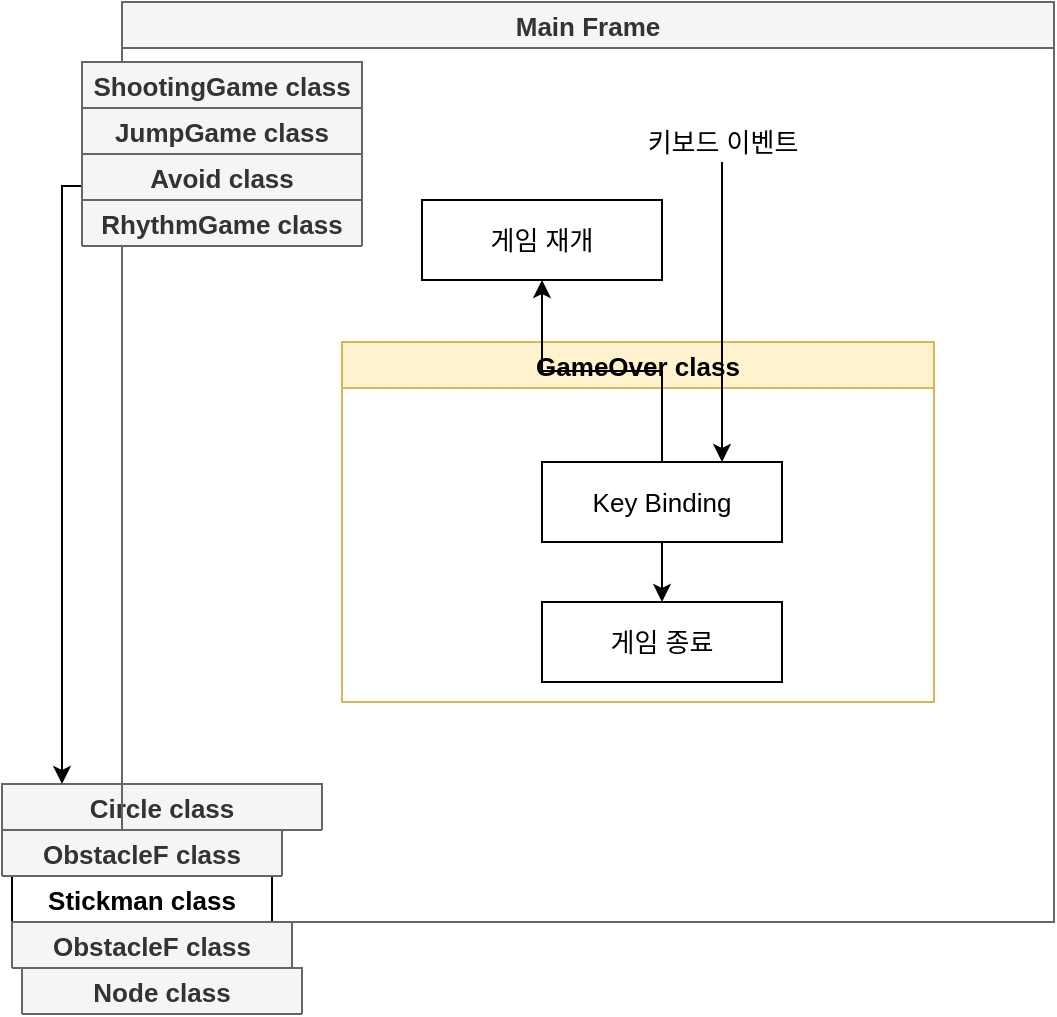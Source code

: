 <mxfile version="15.9.4" type="github"><diagram id="U1MEG_9SXj9TCl7dfUog" name="Page-1"><mxGraphModel dx="780" dy="1137" grid="1" gridSize="10" guides="1" tooltips="1" connect="1" arrows="1" fold="1" page="1" pageScale="1" pageWidth="827" pageHeight="1169" math="0" shadow="0"><root><mxCell id="0"/><mxCell id="1" parent="0"/><mxCell id="bFStE_f6aAXJfjhCbfH4-38" value="Circle class" style="swimlane;fontSize=13;fillColor=#f5f5f5;strokeColor=#666666;fontColor=#333333;" vertex="1" collapsed="1" parent="1"><mxGeometry y="661" width="160" height="23" as="geometry"><mxRectangle y="730" width="200" height="180" as="alternateBounds"/></mxGeometry></mxCell><mxCell id="bFStE_f6aAXJfjhCbfH4-39" value="Java.Util.Timer&lt;br&gt;1초뒤 삭제 요청 스케줄링" style="whiteSpace=wrap;html=1;fontSize=13;" vertex="1" parent="bFStE_f6aAXJfjhCbfH4-38"><mxGeometry x="10" y="90" width="160" height="45" as="geometry"/></mxCell><mxCell id="bFStE_f6aAXJfjhCbfH4-42" value="식별 번호 : C N&amp;nbsp;" style="whiteSpace=wrap;html=1;fontSize=13;" vertex="1" parent="bFStE_f6aAXJfjhCbfH4-38"><mxGeometry x="10" y="40" width="120" height="25" as="geometry"/></mxCell><mxCell id="bFStE_f6aAXJfjhCbfH4-41" style="edgeStyle=orthogonalEdgeStyle;rounded=0;orthogonalLoop=1;jettySize=auto;html=1;fontSize=13;" edge="1" parent="1" source="bFStE_f6aAXJfjhCbfH4-37" target="bFStE_f6aAXJfjhCbfH4-38"><mxGeometry relative="1" as="geometry"><mxPoint x="140" y="660" as="targetPoint"/><Array as="points"><mxPoint x="30" y="362"/></Array></mxGeometry></mxCell><mxCell id="bFStE_f6aAXJfjhCbfH4-43" value="Main Frame" style="swimlane;fontSize=13;fillColor=#f5f5f5;fontColor=#333333;strokeColor=#666666;" vertex="1" parent="1"><mxGeometry x="60" y="270" width="466" height="460" as="geometry"><mxRectangle x="180" y="460" width="160" height="23" as="alternateBounds"/></mxGeometry></mxCell><mxCell id="bFStE_f6aAXJfjhCbfH4-35" value="ShootingGame class" style="swimlane;fontSize=13;fillColor=#f5f5f5;fontColor=#333333;strokeColor=#666666;" vertex="1" collapsed="1" parent="bFStE_f6aAXJfjhCbfH4-43"><mxGeometry x="-20" y="30" width="140" height="23" as="geometry"><mxRectangle x="10" y="80" width="260" height="210" as="alternateBounds"/></mxGeometry></mxCell><mxCell id="bFStE_f6aAXJfjhCbfH4-36" value="Timer 1&amp;nbsp;&lt;br&gt;&amp;nbsp;시간체크&lt;br&gt;삭제 리스트 체크&lt;br&gt;라이프 체크&lt;br&gt;repaint()&amp;nbsp;" style="whiteSpace=wrap;html=1;fontSize=13;" vertex="1" parent="bFStE_f6aAXJfjhCbfH4-35"><mxGeometry x="10" y="30" width="120" height="80" as="geometry"/></mxCell><mxCell id="bFStE_f6aAXJfjhCbfH4-37" value="Timer 2&lt;br&gt;객체 생성 1 / sec" style="whiteSpace=wrap;html=1;fontSize=13;" vertex="1" parent="bFStE_f6aAXJfjhCbfH4-35"><mxGeometry x="10" y="120" width="120" height="50" as="geometry"/></mxCell><mxCell id="bFStE_f6aAXJfjhCbfH4-51" value="마우스 클릭 이벤트&amp;nbsp;&lt;br&gt;처리" style="whiteSpace=wrap;html=1;fontSize=13;" vertex="1" parent="bFStE_f6aAXJfjhCbfH4-35"><mxGeometry x="150" y="70" width="110" height="60" as="geometry"/></mxCell><mxCell id="bFStE_f6aAXJfjhCbfH4-52" value="삭제 리스트" style="whiteSpace=wrap;html=1;fontSize=13;" vertex="1" parent="bFStE_f6aAXJfjhCbfH4-35"><mxGeometry x="150" y="145" width="90" height="40" as="geometry"/></mxCell><mxCell id="bFStE_f6aAXJfjhCbfH4-53" value="원 리스트" style="whiteSpace=wrap;html=1;fontSize=13;" vertex="1" parent="bFStE_f6aAXJfjhCbfH4-35"><mxGeometry x="15" y="180" width="110" height="30" as="geometry"/></mxCell><mxCell id="bFStE_f6aAXJfjhCbfH4-63" value="JumpGame class" style="swimlane;fontSize=13;fillColor=#f5f5f5;fontColor=#333333;strokeColor=#666666;" vertex="1" collapsed="1" parent="bFStE_f6aAXJfjhCbfH4-43"><mxGeometry x="-20" y="53" width="140" height="23" as="geometry"><mxRectangle x="10" y="63" width="346" height="300" as="alternateBounds"/></mxGeometry></mxCell><mxCell id="bFStE_f6aAXJfjhCbfH4-64" value="Timer 1&amp;nbsp;&lt;br&gt;&amp;nbsp;시간체크&lt;br&gt;삭제 리스트 체크&lt;br&gt;라이프 체크&lt;br&gt;repaint()&amp;nbsp;" style="whiteSpace=wrap;html=1;fontSize=13;" vertex="1" parent="bFStE_f6aAXJfjhCbfH4-63"><mxGeometry x="10" y="30" width="120" height="80" as="geometry"/></mxCell><mxCell id="bFStE_f6aAXJfjhCbfH4-65" value="Timer 2&lt;br&gt;객체 생성 2 / sec" style="whiteSpace=wrap;html=1;fontSize=13;" vertex="1" parent="bFStE_f6aAXJfjhCbfH4-63"><mxGeometry x="154" y="130" width="120" height="80" as="geometry"/></mxCell><mxCell id="bFStE_f6aAXJfjhCbfH4-66" value="키보드 이벤트 처리" style="whiteSpace=wrap;html=1;fontSize=13;" vertex="1" parent="bFStE_f6aAXJfjhCbfH4-63"><mxGeometry x="144" y="50" width="120" height="40" as="geometry"/></mxCell><mxCell id="bFStE_f6aAXJfjhCbfH4-67" value="삭제 리스트" style="whiteSpace=wrap;html=1;fontSize=13;" vertex="1" parent="bFStE_f6aAXJfjhCbfH4-63"><mxGeometry x="169" y="250" width="90" height="40" as="geometry"/></mxCell><mxCell id="bFStE_f6aAXJfjhCbfH4-68" value="오브젝트 hashtable" style="whiteSpace=wrap;html=1;fontSize=13;" vertex="1" parent="bFStE_f6aAXJfjhCbfH4-63"><mxGeometry x="159" y="185" width="110" height="30" as="geometry"/></mxCell><mxCell id="bFStE_f6aAXJfjhCbfH4-87" value="스틱맨&amp;nbsp;" style="text;html=1;align=center;verticalAlign=middle;resizable=0;points=[];autosize=1;strokeColor=none;fillColor=none;fontSize=13;" vertex="1" parent="bFStE_f6aAXJfjhCbfH4-63"><mxGeometry x="246" y="100" width="60" height="20" as="geometry"/></mxCell><mxCell id="bFStE_f6aAXJfjhCbfH4-88" value="Avoid class" style="swimlane;fontSize=13;fillColor=#f5f5f5;fontColor=#333333;strokeColor=#666666;" vertex="1" collapsed="1" parent="bFStE_f6aAXJfjhCbfH4-43"><mxGeometry x="-20" y="76" width="140" height="23" as="geometry"><mxRectangle x="60" y="100" width="346" height="300" as="alternateBounds"/></mxGeometry></mxCell><mxCell id="bFStE_f6aAXJfjhCbfH4-108" style="edgeStyle=orthogonalEdgeStyle;rounded=0;orthogonalLoop=1;jettySize=auto;html=1;entryX=0;entryY=0.75;entryDx=0;entryDy=0;fontSize=13;" edge="1" parent="bFStE_f6aAXJfjhCbfH4-88" source="bFStE_f6aAXJfjhCbfH4-89" target="bFStE_f6aAXJfjhCbfH4-92"><mxGeometry relative="1" as="geometry"><Array as="points"><mxPoint x="70" y="280"/></Array></mxGeometry></mxCell><mxCell id="bFStE_f6aAXJfjhCbfH4-89" value="Timer 1&amp;nbsp;&lt;br&gt;&amp;nbsp;시간체크&lt;br&gt;삭제 리스트 체크&lt;br&gt;라이프 체크&lt;br&gt;repaint()&amp;nbsp;" style="whiteSpace=wrap;html=1;fontSize=13;" vertex="1" parent="bFStE_f6aAXJfjhCbfH4-88"><mxGeometry x="10" y="30" width="120" height="80" as="geometry"/></mxCell><mxCell id="bFStE_f6aAXJfjhCbfH4-90" value="Timer 2&lt;br&gt;객체 생성 3 / sec" style="whiteSpace=wrap;html=1;fontSize=13;" vertex="1" parent="bFStE_f6aAXJfjhCbfH4-88"><mxGeometry x="154" y="130" width="120" height="80" as="geometry"/></mxCell><mxCell id="bFStE_f6aAXJfjhCbfH4-91" value="Key Binding" style="whiteSpace=wrap;html=1;fontSize=13;" vertex="1" parent="bFStE_f6aAXJfjhCbfH4-88"><mxGeometry x="186" y="50" width="120" height="40" as="geometry"/></mxCell><mxCell id="bFStE_f6aAXJfjhCbfH4-92" value="삭제 리스트" style="whiteSpace=wrap;html=1;fontSize=13;" vertex="1" parent="bFStE_f6aAXJfjhCbfH4-88"><mxGeometry x="169" y="250" width="90" height="40" as="geometry"/></mxCell><mxCell id="bFStE_f6aAXJfjhCbfH4-93" value="오브젝트 hashtable" style="whiteSpace=wrap;html=1;fontSize=13;" vertex="1" parent="bFStE_f6aAXJfjhCbfH4-88"><mxGeometry x="159" y="185" width="110" height="30" as="geometry"/></mxCell><mxCell id="bFStE_f6aAXJfjhCbfH4-94" value="스틱맨&amp;nbsp;" style="text;html=1;align=center;verticalAlign=middle;resizable=0;points=[];autosize=1;strokeColor=none;fillColor=none;fontSize=13;" vertex="1" parent="bFStE_f6aAXJfjhCbfH4-88"><mxGeometry x="284" y="30" width="60" height="20" as="geometry"/></mxCell><mxCell id="bFStE_f6aAXJfjhCbfH4-110" value="RhythmGame class" style="swimlane;fontSize=13;fillColor=#f5f5f5;fontColor=#333333;strokeColor=#666666;startSize=23;" vertex="1" collapsed="1" parent="bFStE_f6aAXJfjhCbfH4-43"><mxGeometry x="-20" y="99" width="140" height="23" as="geometry"><mxRectangle x="90" y="110" width="346" height="300" as="alternateBounds"/></mxGeometry></mxCell><mxCell id="bFStE_f6aAXJfjhCbfH4-111" style="edgeStyle=orthogonalEdgeStyle;rounded=0;orthogonalLoop=1;jettySize=auto;html=1;entryX=0;entryY=0.75;entryDx=0;entryDy=0;fontSize=13;" edge="1" parent="bFStE_f6aAXJfjhCbfH4-110" source="bFStE_f6aAXJfjhCbfH4-112" target="bFStE_f6aAXJfjhCbfH4-115"><mxGeometry relative="1" as="geometry"><Array as="points"><mxPoint x="70" y="280"/></Array></mxGeometry></mxCell><mxCell id="bFStE_f6aAXJfjhCbfH4-112" value="Timer [0]&lt;br&gt;&amp;nbsp;시간체크&lt;br&gt;삭제 리스트 체크&lt;br&gt;라이프 체크&lt;br&gt;repaint()&amp;nbsp;" style="whiteSpace=wrap;html=1;fontSize=13;" vertex="1" parent="bFStE_f6aAXJfjhCbfH4-110"><mxGeometry x="10" y="30" width="120" height="80" as="geometry"/></mxCell><mxCell id="bFStE_f6aAXJfjhCbfH4-113" value="Timer [1]&lt;br&gt;객체 생성 3 / sec" style="whiteSpace=wrap;html=1;fontSize=13;" vertex="1" parent="bFStE_f6aAXJfjhCbfH4-110"><mxGeometry x="199" y="105" width="120" height="90" as="geometry"/></mxCell><mxCell id="bFStE_f6aAXJfjhCbfH4-114" value="Key Binding" style="whiteSpace=wrap;html=1;fontSize=13;" vertex="1" parent="bFStE_f6aAXJfjhCbfH4-110"><mxGeometry x="186" y="50" width="120" height="40" as="geometry"/></mxCell><mxCell id="bFStE_f6aAXJfjhCbfH4-115" value="삭제 리스트" style="whiteSpace=wrap;html=1;fontSize=13;" vertex="1" parent="bFStE_f6aAXJfjhCbfH4-110"><mxGeometry x="120" y="250" width="90" height="40" as="geometry"/></mxCell><mxCell id="bFStE_f6aAXJfjhCbfH4-118" value="ArrayList " style="swimlane;fontStyle=0;childLayout=stackLayout;horizontal=1;startSize=30;horizontalStack=0;resizeParent=1;resizeParentMax=0;resizeLast=0;collapsible=1;marginBottom=0;labelBackgroundColor=#ffffff;fontSize=13;fillColor=#f5f5f5;fontColor=#333333;strokeColor=#666666;" vertex="1" parent="bFStE_f6aAXJfjhCbfH4-110"><mxGeometry x="225" y="175" width="94" height="100" as="geometry"/></mxCell><mxCell id="bFStE_f6aAXJfjhCbfH4-119" value="List_L&#10;List_R&#10;" style="text;strokeColor=none;fillColor=none;align=left;verticalAlign=middle;spacingLeft=4;spacingRight=4;overflow=hidden;points=[[0,0.5],[1,0.5]];portConstraint=eastwest;rotatable=0;labelBackgroundColor=#ffffff;fontSize=13;" vertex="1" parent="bFStE_f6aAXJfjhCbfH4-118"><mxGeometry y="30" width="94" height="40" as="geometry"/></mxCell><mxCell id="bFStE_f6aAXJfjhCbfH4-120" value="List_T&#10;List_D" style="text;strokeColor=none;fillColor=none;align=left;verticalAlign=middle;spacingLeft=4;spacingRight=4;overflow=hidden;points=[[0,0.5],[1,0.5]];portConstraint=eastwest;rotatable=0;labelBackgroundColor=#ffffff;fontSize=13;" vertex="1" parent="bFStE_f6aAXJfjhCbfH4-118"><mxGeometry y="70" width="94" height="30" as="geometry"/></mxCell><mxCell id="bFStE_f6aAXJfjhCbfH4-134" value="index++" style="whiteSpace=wrap;html=1;labelBackgroundColor=#ffffff;fontSize=13;" vertex="1" parent="bFStE_f6aAXJfjhCbfH4-110"><mxGeometry x="110" y="180" width="100" height="25" as="geometry"/></mxCell><mxCell id="bFStE_f6aAXJfjhCbfH4-136" value="GameOver class" style="swimlane;fontSize=13;fillColor=#fff2cc;strokeColor=#d6b656;startSize=23;" vertex="1" parent="bFStE_f6aAXJfjhCbfH4-43"><mxGeometry x="110" y="170" width="296" height="180" as="geometry"><mxRectangle x="120" y="160" width="140" height="23" as="alternateBounds"/></mxGeometry></mxCell><mxCell id="bFStE_f6aAXJfjhCbfH4-149" value="" style="edgeStyle=orthogonalEdgeStyle;rounded=0;orthogonalLoop=1;jettySize=auto;html=1;fontSize=13;" edge="1" parent="bFStE_f6aAXJfjhCbfH4-136" source="bFStE_f6aAXJfjhCbfH4-140" target="bFStE_f6aAXJfjhCbfH4-148"><mxGeometry relative="1" as="geometry"/></mxCell><mxCell id="bFStE_f6aAXJfjhCbfH4-140" value="Key Binding" style="whiteSpace=wrap;html=1;fontSize=13;" vertex="1" parent="bFStE_f6aAXJfjhCbfH4-136"><mxGeometry x="100" y="60" width="120" height="40" as="geometry"/></mxCell><mxCell id="bFStE_f6aAXJfjhCbfH4-148" value="게임 종료" style="whiteSpace=wrap;html=1;labelBackgroundColor=#ffffff;fontSize=13;" vertex="1" parent="bFStE_f6aAXJfjhCbfH4-136"><mxGeometry x="100" y="130" width="120" height="40" as="geometry"/></mxCell><mxCell id="bFStE_f6aAXJfjhCbfH4-150" value="게임 재개" style="whiteSpace=wrap;html=1;labelBackgroundColor=#ffffff;fontSize=13;" vertex="1" parent="bFStE_f6aAXJfjhCbfH4-43"><mxGeometry x="150" y="99" width="120" height="40" as="geometry"/></mxCell><mxCell id="bFStE_f6aAXJfjhCbfH4-151" style="edgeStyle=orthogonalEdgeStyle;rounded=0;orthogonalLoop=1;jettySize=auto;html=1;entryX=0.5;entryY=1;entryDx=0;entryDy=0;fontSize=13;" edge="1" parent="bFStE_f6aAXJfjhCbfH4-43" source="bFStE_f6aAXJfjhCbfH4-140" target="bFStE_f6aAXJfjhCbfH4-150"><mxGeometry relative="1" as="geometry"/></mxCell><mxCell id="bFStE_f6aAXJfjhCbfH4-57" value="Stickman class" style="swimlane;fontSize=13;" vertex="1" collapsed="1" parent="1"><mxGeometry x="5" y="707" width="130" height="23" as="geometry"><mxRectangle x="520" y="360" width="200" height="200" as="alternateBounds"/></mxGeometry></mxCell><mxCell id="bFStE_f6aAXJfjhCbfH4-72" value="점프, 숙이기 구현." style="whiteSpace=wrap;html=1;fontSize=13;" vertex="1" parent="bFStE_f6aAXJfjhCbfH4-57"><mxGeometry x="70" y="40" width="116" height="50" as="geometry"/></mxCell><mxCell id="bFStE_f6aAXJfjhCbfH4-85" value="Timer 1&lt;br&gt;이동 애니메이션&amp;nbsp;" style="whiteSpace=wrap;html=1;fontSize=13;" vertex="1" parent="bFStE_f6aAXJfjhCbfH4-57"><mxGeometry x="70" y="120" width="116" height="50" as="geometry"/></mxCell><mxCell id="bFStE_f6aAXJfjhCbfH4-69" value="ObstacleF class" style="swimlane;fontSize=13;fillColor=#f5f5f5;fontColor=#333333;strokeColor=#666666;" vertex="1" collapsed="1" parent="1"><mxGeometry y="684" width="140" height="23" as="geometry"><mxRectangle x="500" y="585" width="260" height="205" as="alternateBounds"/></mxGeometry></mxCell><mxCell id="bFStE_f6aAXJfjhCbfH4-70" value="Timer 1&amp;nbsp;&lt;br&gt;CheckCrash()" style="whiteSpace=wrap;html=1;fontSize=13;" vertex="1" parent="bFStE_f6aAXJfjhCbfH4-69"><mxGeometry x="10" y="30" width="120" height="40" as="geometry"/></mxCell><mxCell id="bFStE_f6aAXJfjhCbfH4-71" value="Timer 2&lt;br&gt;setLocation()" style="whiteSpace=wrap;html=1;fontSize=13;" vertex="1" parent="bFStE_f6aAXJfjhCbfH4-69"><mxGeometry x="10" y="97.5" width="120" height="32.5" as="geometry"/></mxCell><mxCell id="bFStE_f6aAXJfjhCbfH4-77" value="Java.Util.Timer&lt;br&gt;10초뒤 삭제 요청 스케줄링" style="whiteSpace=wrap;html=1;fontSize=13;" vertex="1" parent="bFStE_f6aAXJfjhCbfH4-69"><mxGeometry x="10" y="145" width="160" height="45" as="geometry"/></mxCell><mxCell id="bFStE_f6aAXJfjhCbfH4-95" value="ObstacleF class" style="swimlane;fontSize=13;fillColor=#f5f5f5;fontColor=#333333;strokeColor=#666666;" vertex="1" collapsed="1" parent="1"><mxGeometry x="5" y="730" width="140" height="23" as="geometry"><mxRectangle x="520" y="530" width="200" height="205" as="alternateBounds"/></mxGeometry></mxCell><mxCell id="bFStE_f6aAXJfjhCbfH4-96" value="Timer 1&amp;nbsp;&lt;br&gt;CheckCrash()&lt;br&gt;move()" style="whiteSpace=wrap;html=1;fontSize=13;" vertex="1" parent="bFStE_f6aAXJfjhCbfH4-95"><mxGeometry x="10" y="72.5" width="120" height="60" as="geometry"/></mxCell><mxCell id="bFStE_f6aAXJfjhCbfH4-98" value="Java.Util.Timer&lt;br&gt;(거리 / 속도) 삭제 요청 스케줄링" style="whiteSpace=wrap;html=1;fontSize=13;" vertex="1" parent="bFStE_f6aAXJfjhCbfH4-95"><mxGeometry x="10" y="145" width="160" height="45" as="geometry"/></mxCell><mxCell id="bFStE_f6aAXJfjhCbfH4-124" value="Node class" style="swimlane;fontSize=13;fillColor=#f5f5f5;fontColor=#333333;strokeColor=#666666;" vertex="1" collapsed="1" parent="1"><mxGeometry x="10" y="753" width="140" height="23" as="geometry"><mxRectangle x="590" y="410" width="200" height="230" as="alternateBounds"/></mxGeometry></mxCell><mxCell id="bFStE_f6aAXJfjhCbfH4-125" value="Timer 1&amp;nbsp;&lt;br&gt;CheckCrash()&lt;br&gt;move()" style="whiteSpace=wrap;html=1;fontSize=13;" vertex="1" parent="bFStE_f6aAXJfjhCbfH4-124"><mxGeometry x="10" y="120" width="120" height="60" as="geometry"/></mxCell><mxCell id="bFStE_f6aAXJfjhCbfH4-130" value="판정 라인 체크" style="rounded=0;whiteSpace=wrap;html=1;labelBackgroundColor=#ffffff;fontSize=13;" vertex="1" parent="bFStE_f6aAXJfjhCbfH4-124"><mxGeometry x="20" y="40" width="120" height="60" as="geometry"/></mxCell><mxCell id="bFStE_f6aAXJfjhCbfH4-147" style="edgeStyle=orthogonalEdgeStyle;rounded=0;orthogonalLoop=1;jettySize=auto;html=1;entryX=0.75;entryY=0;entryDx=0;entryDy=0;fontSize=13;" edge="1" parent="1" source="bFStE_f6aAXJfjhCbfH4-146" target="bFStE_f6aAXJfjhCbfH4-140"><mxGeometry relative="1" as="geometry"/></mxCell><mxCell id="bFStE_f6aAXJfjhCbfH4-146" value="키보드 이벤트" style="text;html=1;align=center;verticalAlign=middle;resizable=0;points=[];autosize=1;strokeColor=none;fillColor=none;fontSize=13;" vertex="1" parent="1"><mxGeometry x="310" y="330" width="100" height="20" as="geometry"/></mxCell></root></mxGraphModel></diagram></mxfile>
